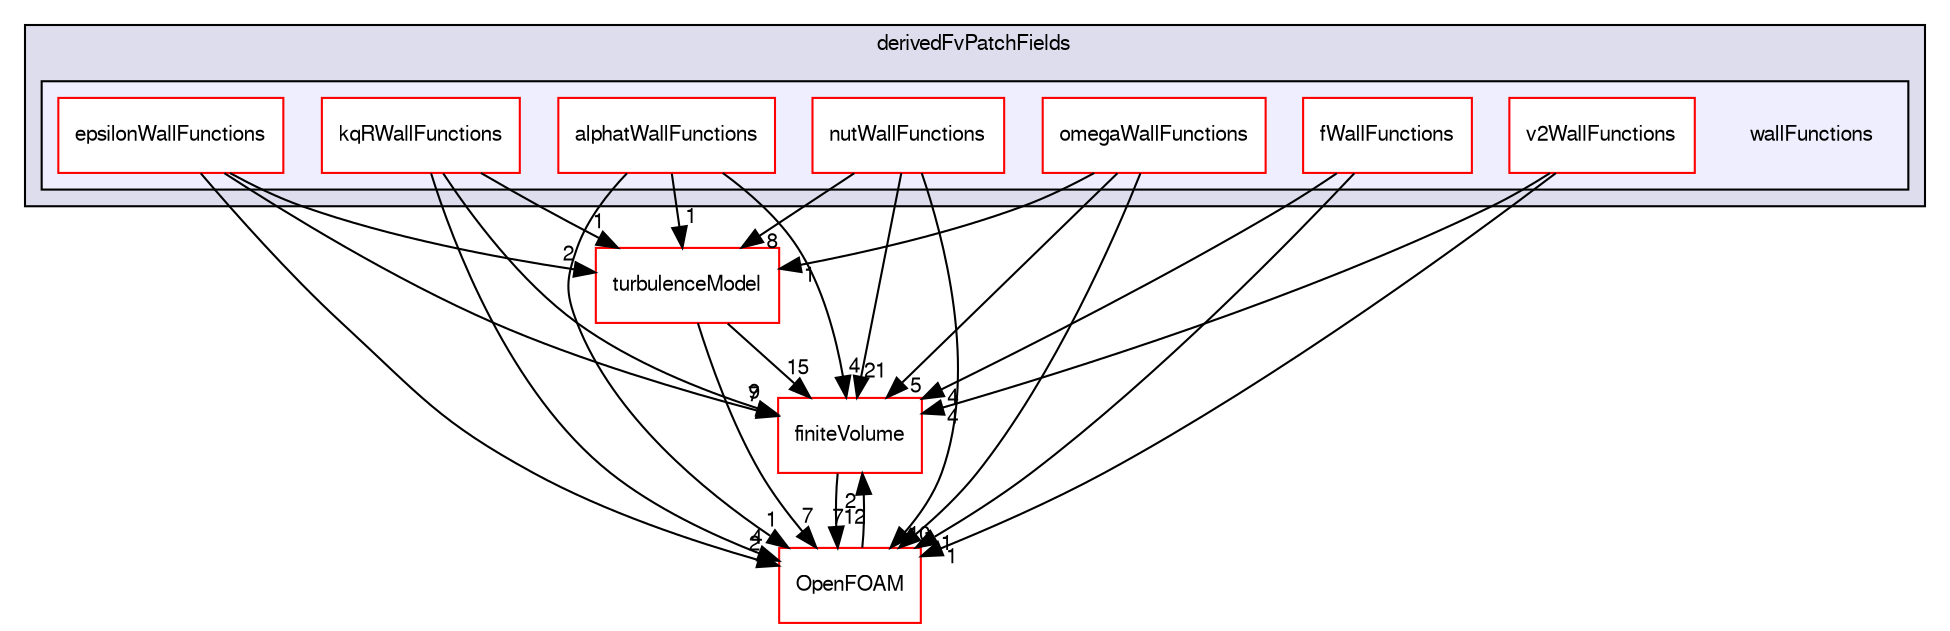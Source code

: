 digraph "src/turbulenceModels/incompressible/RAS/derivedFvPatchFields/wallFunctions" {
  bgcolor=transparent;
  compound=true
  node [ fontsize="10", fontname="FreeSans"];
  edge [ labelfontsize="10", labelfontname="FreeSans"];
  subgraph clusterdir_3b6d00bc2053b93d6f11a62c434cd6ae {
    graph [ bgcolor="#ddddee", pencolor="black", label="derivedFvPatchFields" fontname="FreeSans", fontsize="10", URL="dir_3b6d00bc2053b93d6f11a62c434cd6ae.html"]
  subgraph clusterdir_49f1fcefe208d58b7ef6a054148e7a1f {
    graph [ bgcolor="#eeeeff", pencolor="black", label="" URL="dir_49f1fcefe208d58b7ef6a054148e7a1f.html"];
    dir_49f1fcefe208d58b7ef6a054148e7a1f [shape=plaintext label="wallFunctions"];
    dir_3a275f3c15a4752fcbf49ff03b63c7e8 [shape=box label="alphatWallFunctions" color="red" fillcolor="white" style="filled" URL="dir_3a275f3c15a4752fcbf49ff03b63c7e8.html"];
    dir_a3c23a1948a5976f92a3077599fd5fb4 [shape=box label="epsilonWallFunctions" color="red" fillcolor="white" style="filled" URL="dir_a3c23a1948a5976f92a3077599fd5fb4.html"];
    dir_f13f157cb915a52940f778616f493b07 [shape=box label="fWallFunctions" color="red" fillcolor="white" style="filled" URL="dir_f13f157cb915a52940f778616f493b07.html"];
    dir_4ce91fbf7eaa298d4d3d7b634d61f2bb [shape=box label="kqRWallFunctions" color="red" fillcolor="white" style="filled" URL="dir_4ce91fbf7eaa298d4d3d7b634d61f2bb.html"];
    dir_e6c4b766df30dd85c0c3199d4ef110c8 [shape=box label="nutWallFunctions" color="red" fillcolor="white" style="filled" URL="dir_e6c4b766df30dd85c0c3199d4ef110c8.html"];
    dir_e2b10f401b120865beb3ca78163e8c5b [shape=box label="omegaWallFunctions" color="red" fillcolor="white" style="filled" URL="dir_e2b10f401b120865beb3ca78163e8c5b.html"];
    dir_7b173556cad08345bcf4251817510707 [shape=box label="v2WallFunctions" color="red" fillcolor="white" style="filled" URL="dir_7b173556cad08345bcf4251817510707.html"];
  }
  }
  dir_9bd15774b555cf7259a6fa18f99fe99b [shape=box label="finiteVolume" color="red" URL="dir_9bd15774b555cf7259a6fa18f99fe99b.html"];
  dir_e925f7b23c72cb9afcc935be7ce496fe [shape=box label="turbulenceModel" color="red" URL="dir_e925f7b23c72cb9afcc935be7ce496fe.html"];
  dir_c5473ff19b20e6ec4dfe5c310b3778a8 [shape=box label="OpenFOAM" color="red" URL="dir_c5473ff19b20e6ec4dfe5c310b3778a8.html"];
  dir_9bd15774b555cf7259a6fa18f99fe99b->dir_c5473ff19b20e6ec4dfe5c310b3778a8 [headlabel="712", labeldistance=1.5 headhref="dir_000749_001732.html"];
  dir_a3c23a1948a5976f92a3077599fd5fb4->dir_9bd15774b555cf7259a6fa18f99fe99b [headlabel="7", labeldistance=1.5 headhref="dir_002883_000749.html"];
  dir_a3c23a1948a5976f92a3077599fd5fb4->dir_e925f7b23c72cb9afcc935be7ce496fe [headlabel="2", labeldistance=1.5 headhref="dir_002883_000605.html"];
  dir_a3c23a1948a5976f92a3077599fd5fb4->dir_c5473ff19b20e6ec4dfe5c310b3778a8 [headlabel="2", labeldistance=1.5 headhref="dir_002883_001732.html"];
  dir_3a275f3c15a4752fcbf49ff03b63c7e8->dir_9bd15774b555cf7259a6fa18f99fe99b [headlabel="4", labeldistance=1.5 headhref="dir_002878_000749.html"];
  dir_3a275f3c15a4752fcbf49ff03b63c7e8->dir_e925f7b23c72cb9afcc935be7ce496fe [headlabel="1", labeldistance=1.5 headhref="dir_002878_000605.html"];
  dir_3a275f3c15a4752fcbf49ff03b63c7e8->dir_c5473ff19b20e6ec4dfe5c310b3778a8 [headlabel="1", labeldistance=1.5 headhref="dir_002878_001732.html"];
  dir_e925f7b23c72cb9afcc935be7ce496fe->dir_9bd15774b555cf7259a6fa18f99fe99b [headlabel="15", labeldistance=1.5 headhref="dir_000605_000749.html"];
  dir_e925f7b23c72cb9afcc935be7ce496fe->dir_c5473ff19b20e6ec4dfe5c310b3778a8 [headlabel="7", labeldistance=1.5 headhref="dir_000605_001732.html"];
  dir_7b173556cad08345bcf4251817510707->dir_9bd15774b555cf7259a6fa18f99fe99b [headlabel="4", labeldistance=1.5 headhref="dir_002922_000749.html"];
  dir_7b173556cad08345bcf4251817510707->dir_c5473ff19b20e6ec4dfe5c310b3778a8 [headlabel="1", labeldistance=1.5 headhref="dir_002922_001732.html"];
  dir_f13f157cb915a52940f778616f493b07->dir_9bd15774b555cf7259a6fa18f99fe99b [headlabel="4", labeldistance=1.5 headhref="dir_002893_000749.html"];
  dir_f13f157cb915a52940f778616f493b07->dir_c5473ff19b20e6ec4dfe5c310b3778a8 [headlabel="1", labeldistance=1.5 headhref="dir_002893_001732.html"];
  dir_e6c4b766df30dd85c0c3199d4ef110c8->dir_9bd15774b555cf7259a6fa18f99fe99b [headlabel="21", labeldistance=1.5 headhref="dir_002987_000749.html"];
  dir_e6c4b766df30dd85c0c3199d4ef110c8->dir_e925f7b23c72cb9afcc935be7ce496fe [headlabel="8", labeldistance=1.5 headhref="dir_002987_000605.html"];
  dir_e6c4b766df30dd85c0c3199d4ef110c8->dir_c5473ff19b20e6ec4dfe5c310b3778a8 [headlabel="10", labeldistance=1.5 headhref="dir_002987_001732.html"];
  dir_c5473ff19b20e6ec4dfe5c310b3778a8->dir_9bd15774b555cf7259a6fa18f99fe99b [headlabel="2", labeldistance=1.5 headhref="dir_001732_000749.html"];
  dir_4ce91fbf7eaa298d4d3d7b634d61f2bb->dir_9bd15774b555cf7259a6fa18f99fe99b [headlabel="9", labeldistance=1.5 headhref="dir_002899_000749.html"];
  dir_4ce91fbf7eaa298d4d3d7b634d61f2bb->dir_e925f7b23c72cb9afcc935be7ce496fe [headlabel="1", labeldistance=1.5 headhref="dir_002899_000605.html"];
  dir_4ce91fbf7eaa298d4d3d7b634d61f2bb->dir_c5473ff19b20e6ec4dfe5c310b3778a8 [headlabel="4", labeldistance=1.5 headhref="dir_002899_001732.html"];
  dir_e2b10f401b120865beb3ca78163e8c5b->dir_9bd15774b555cf7259a6fa18f99fe99b [headlabel="5", labeldistance=1.5 headhref="dir_002916_000749.html"];
  dir_e2b10f401b120865beb3ca78163e8c5b->dir_e925f7b23c72cb9afcc935be7ce496fe [headlabel="1", labeldistance=1.5 headhref="dir_002916_000605.html"];
  dir_e2b10f401b120865beb3ca78163e8c5b->dir_c5473ff19b20e6ec4dfe5c310b3778a8 [headlabel="1", labeldistance=1.5 headhref="dir_002916_001732.html"];
}

